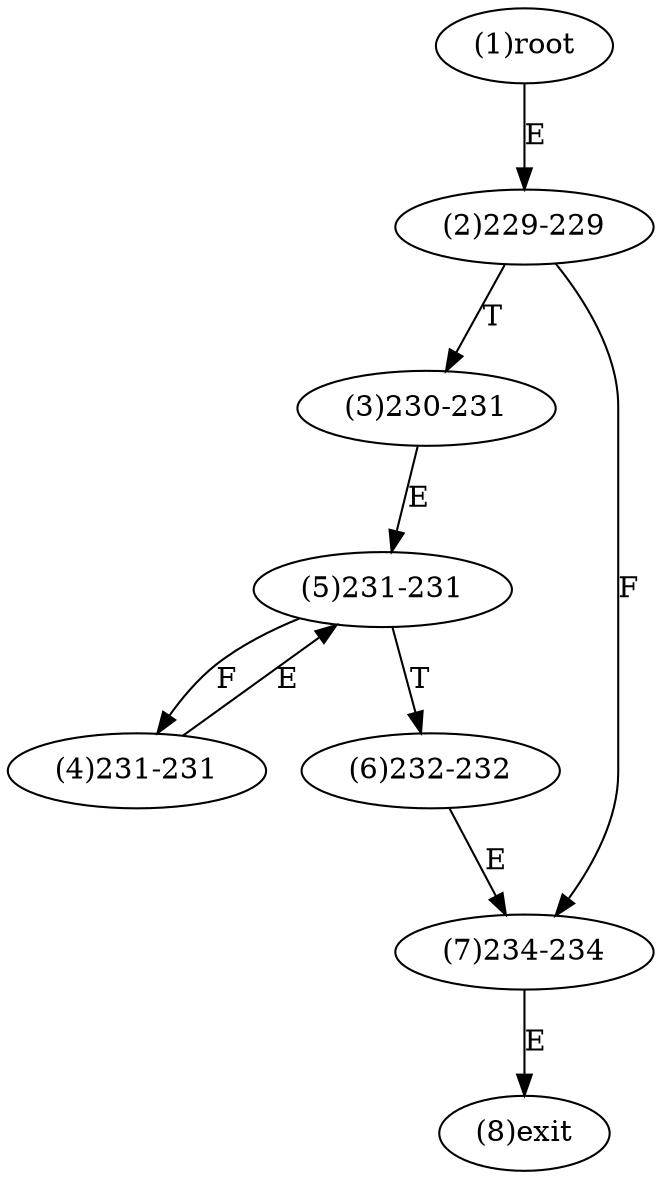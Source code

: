 digraph "" { 
1[ label="(1)root"];
2[ label="(2)229-229"];
3[ label="(3)230-231"];
4[ label="(4)231-231"];
5[ label="(5)231-231"];
6[ label="(6)232-232"];
7[ label="(7)234-234"];
8[ label="(8)exit"];
1->2[ label="E"];
2->7[ label="F"];
2->3[ label="T"];
3->5[ label="E"];
4->5[ label="E"];
5->4[ label="F"];
5->6[ label="T"];
6->7[ label="E"];
7->8[ label="E"];
}